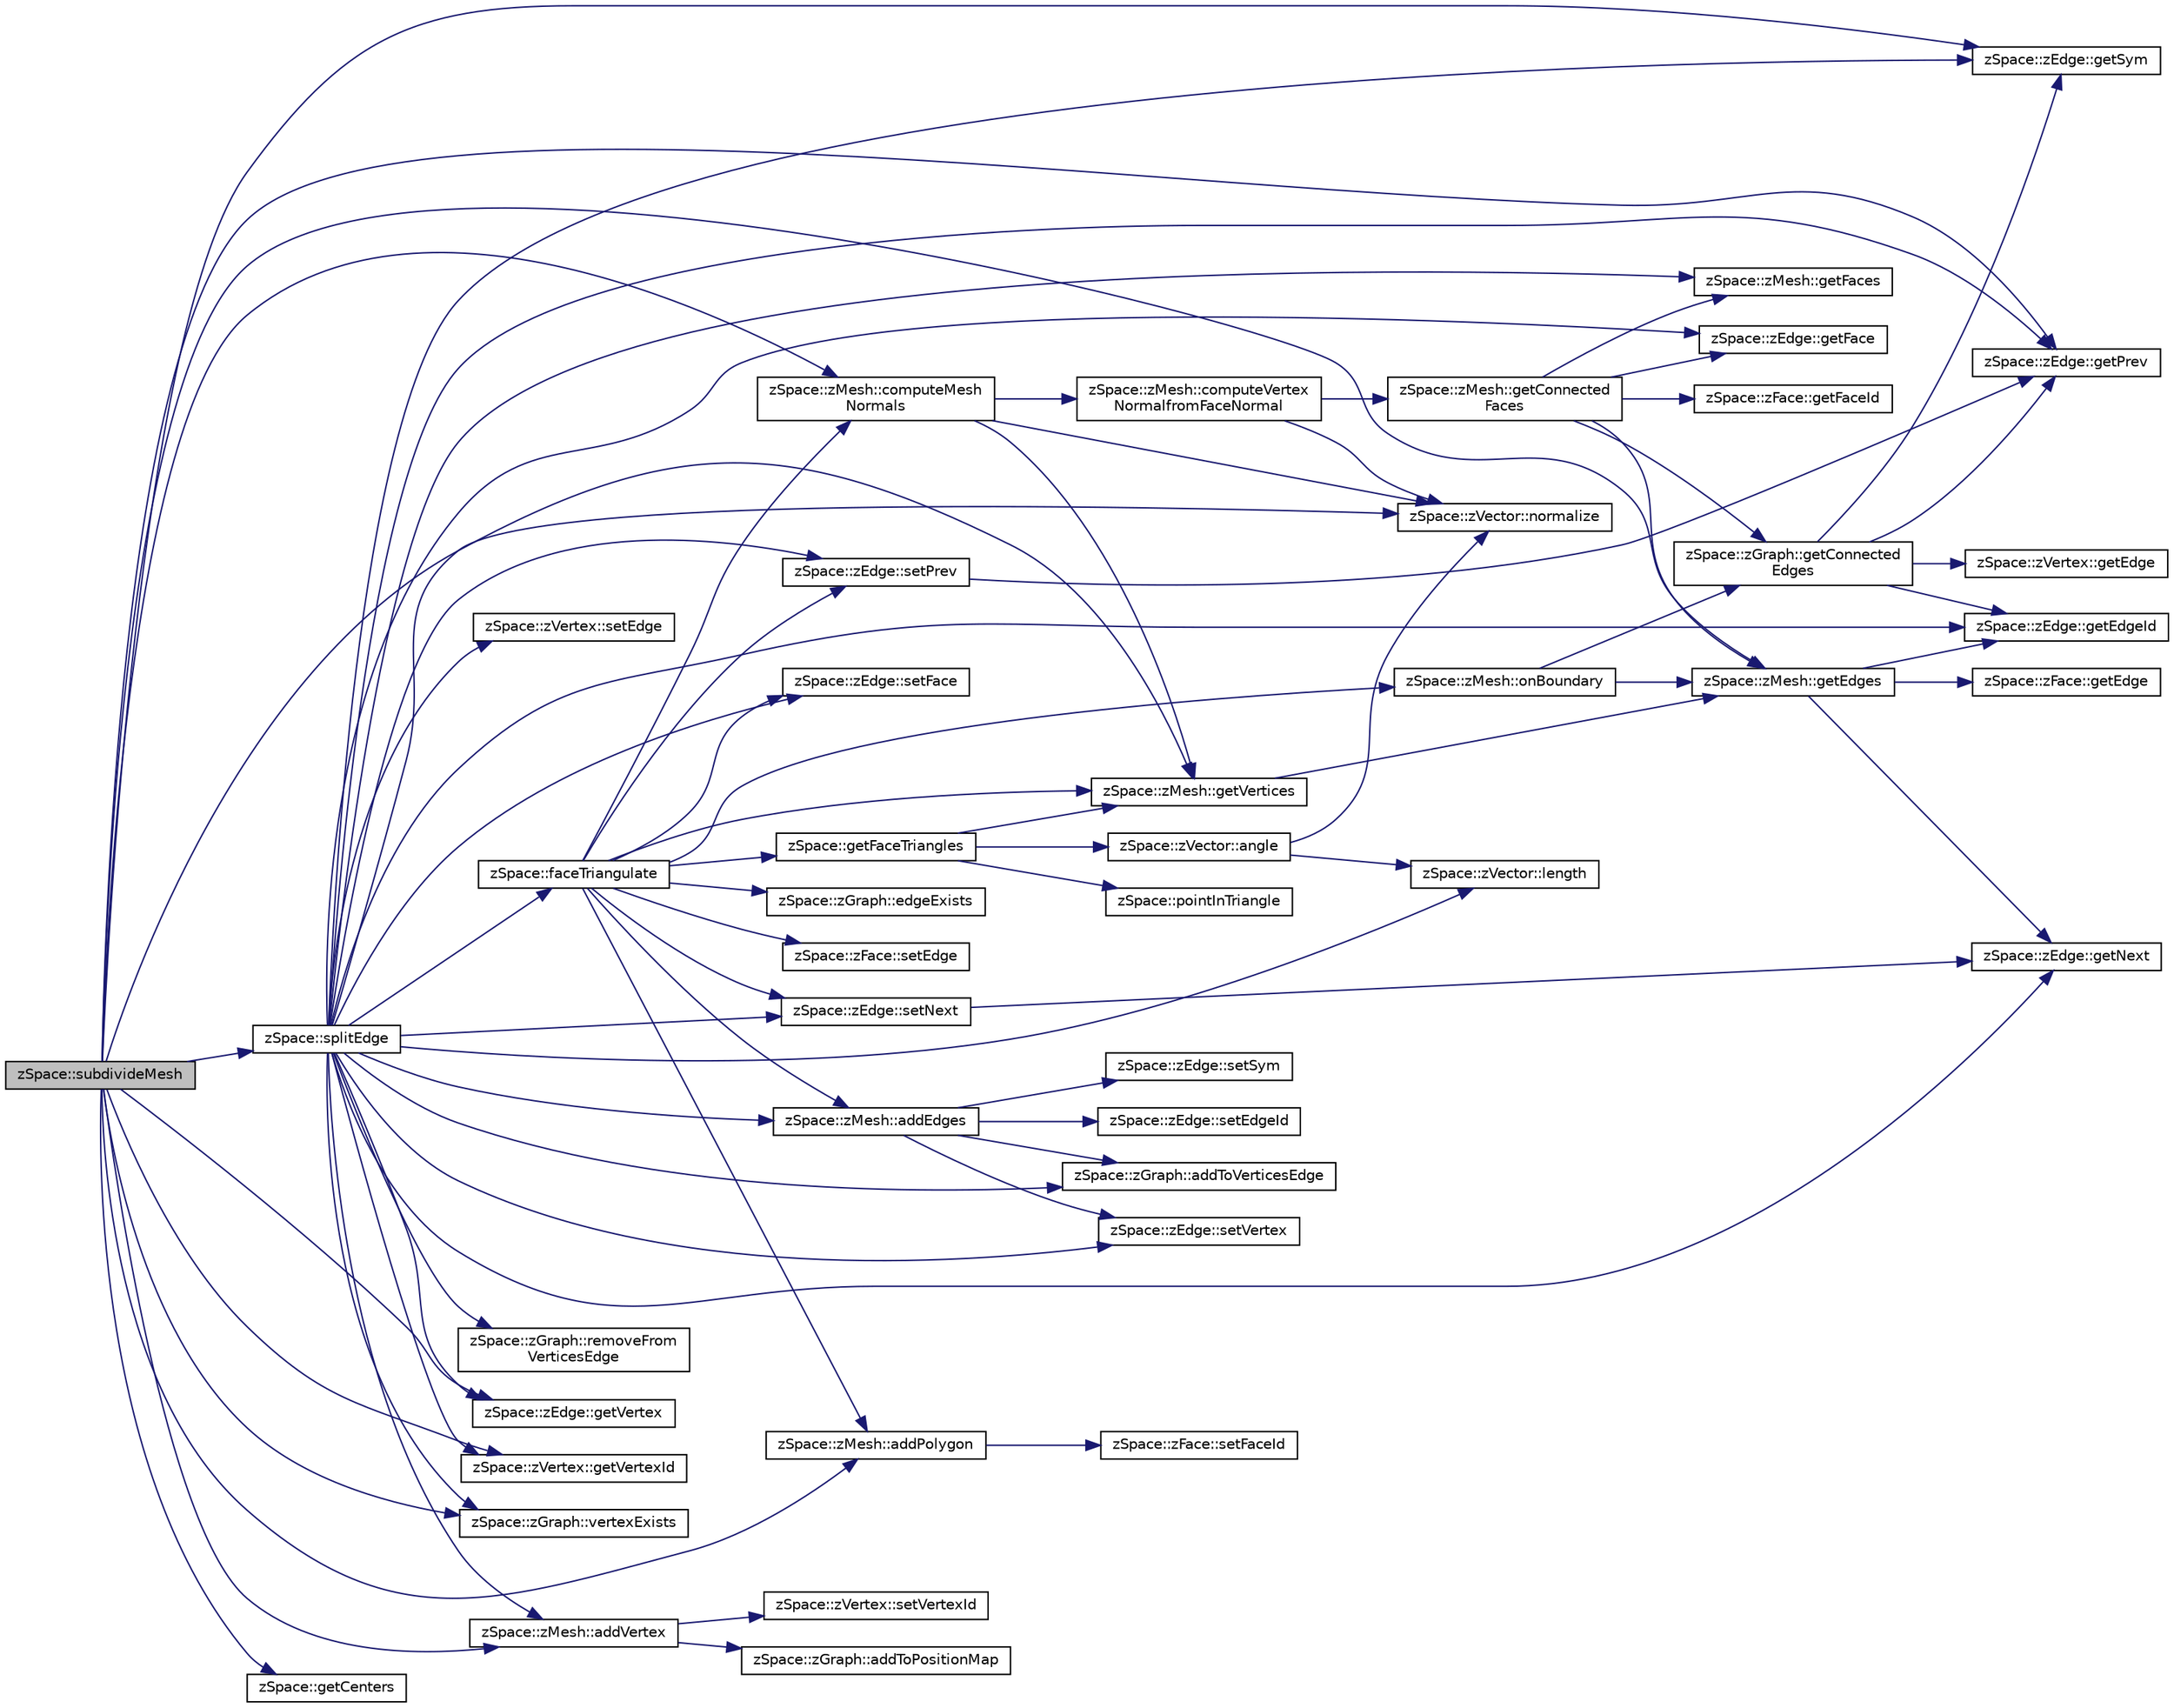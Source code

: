 digraph "zSpace::subdivideMesh"
{
 // LATEX_PDF_SIZE
  edge [fontname="Helvetica",fontsize="10",labelfontname="Helvetica",labelfontsize="10"];
  node [fontname="Helvetica",fontsize="10",shape=record];
  rankdir="LR";
  Node491 [label="zSpace::subdivideMesh",height=0.2,width=0.4,color="black", fillcolor="grey75", style="filled", fontcolor="black",tooltip="This method subdivides all the faces and edges of the mesh."];
  Node491 -> Node492 [color="midnightblue",fontsize="10",style="solid",fontname="Helvetica"];
  Node492 [label="zSpace::splitEdge",height=0.2,width=0.4,color="black", fillcolor="white", style="filled",URL="$group__z_mesh_modifiers.html#gae7cb2380ed0e9717421bf19db5817cd6",tooltip="This method splits an edge and inserts a vertex along the edge at the input factor."];
  Node492 -> Node493 [color="midnightblue",fontsize="10",style="solid",fontname="Helvetica"];
  Node493 [label="zSpace::zMesh::getFaces",height=0.2,width=0.4,color="black", fillcolor="white", style="filled",URL="$classz_space_1_1z_mesh.html#a54de57657a7d157447b019fab56e2765",tooltip="This method gets the faces attached to input zEdge."];
  Node492 -> Node494 [color="midnightblue",fontsize="10",style="solid",fontname="Helvetica"];
  Node494 [label="zSpace::zEdge::getSym",height=0.2,width=0.4,color="black", fillcolor="white", style="filled",URL="$classz_space_1_1z_edge.html#a461679ac74cc371ad32e94092848f536",tooltip="This method returns the symmetry edge of current zEdge."];
  Node492 -> Node495 [color="midnightblue",fontsize="10",style="solid",fontname="Helvetica"];
  Node495 [label="zSpace::zEdge::getNext",height=0.2,width=0.4,color="black", fillcolor="white", style="filled",URL="$classz_space_1_1z_edge.html#a3bce594c06fc4450ce8af3c0b98e2ae3",tooltip="This method returns the next edge of current zEdge."];
  Node492 -> Node496 [color="midnightblue",fontsize="10",style="solid",fontname="Helvetica"];
  Node496 [label="zSpace::zEdge::getPrev",height=0.2,width=0.4,color="black", fillcolor="white", style="filled",URL="$classz_space_1_1z_edge.html#a01d9d153f7c5ec381474e815384f7d30",tooltip="This method returns the previous edge of current zEdge."];
  Node492 -> Node497 [color="midnightblue",fontsize="10",style="solid",fontname="Helvetica"];
  Node497 [label="zSpace::zEdge::getVertex",height=0.2,width=0.4,color="black", fillcolor="white", style="filled",URL="$classz_space_1_1z_edge.html#a07c082aa54f78145fdcd5e5e4bb889f1",tooltip="This method returns the vertex pointed to by the current zEdge."];
  Node492 -> Node498 [color="midnightblue",fontsize="10",style="solid",fontname="Helvetica"];
  Node498 [label="zSpace::zVertex::getVertexId",height=0.2,width=0.4,color="black", fillcolor="white", style="filled",URL="$classz_space_1_1z_vertex.html#ae6637ab378719b6c68c8237777fd065e",tooltip="This method returns the vertexId of current zVertex."];
  Node492 -> Node499 [color="midnightblue",fontsize="10",style="solid",fontname="Helvetica"];
  Node499 [label="zSpace::zVector::length",height=0.2,width=0.4,color="black", fillcolor="white", style="filled",URL="$classz_space_1_1z_vector.html#aa3e1fd350f48b30428f95e716a4e3400",tooltip="This method returns the magnitude/length of the zVector."];
  Node492 -> Node500 [color="midnightblue",fontsize="10",style="solid",fontname="Helvetica"];
  Node500 [label="zSpace::zVector::normalize",height=0.2,width=0.4,color="black", fillcolor="white", style="filled",URL="$classz_space_1_1z_vector.html#a27d075d5055bb92ddfe63fae4010339b",tooltip="This method normalizes the vector to unit length."];
  Node492 -> Node501 [color="midnightblue",fontsize="10",style="solid",fontname="Helvetica"];
  Node501 [label="zSpace::zGraph::vertexExists",height=0.2,width=0.4,color="black", fillcolor="white", style="filled",URL="$classz_space_1_1z_graph.html#a24434f5c8a1a1afef2c7b16a9683d91a",tooltip="This method detemines if a vertex already exists at the input position."];
  Node492 -> Node502 [color="midnightblue",fontsize="10",style="solid",fontname="Helvetica"];
  Node502 [label="zSpace::zMesh::addVertex",height=0.2,width=0.4,color="black", fillcolor="white", style="filled",URL="$classz_space_1_1z_mesh.html#a4f1e58811274fba10eb3bd6abf29b860",tooltip="This method adds a vertex to the vertices array."];
  Node502 -> Node503 [color="midnightblue",fontsize="10",style="solid",fontname="Helvetica"];
  Node503 [label="zSpace::zGraph::addToPositionMap",height=0.2,width=0.4,color="black", fillcolor="white", style="filled",URL="$classz_space_1_1z_graph.html#a68823d66afc73b8d1393bafc64e40226",tooltip="This method adds the position given by input vector to the positionVertex Map."];
  Node502 -> Node504 [color="midnightblue",fontsize="10",style="solid",fontname="Helvetica"];
  Node504 [label="zSpace::zVertex::setVertexId",height=0.2,width=0.4,color="black", fillcolor="white", style="filled",URL="$classz_space_1_1z_vertex.html#acdc6ae4132453c803268949dcc104df1",tooltip="This method sets the vertexId of current zVertex to the the input value."];
  Node492 -> Node505 [color="midnightblue",fontsize="10",style="solid",fontname="Helvetica"];
  Node505 [label="zSpace::zGraph::removeFrom\lVerticesEdge",height=0.2,width=0.4,color="black", fillcolor="white", style="filled",URL="$classz_space_1_1z_graph.html#aee83e9852b220df1b5ec0c2fdec8040e",tooltip="This method removes both the half-edges given given by vertex input indices from the VerticesEdge Map..."];
  Node492 -> Node506 [color="midnightblue",fontsize="10",style="solid",fontname="Helvetica"];
  Node506 [label="zSpace::zMesh::addEdges",height=0.2,width=0.4,color="black", fillcolor="white", style="filled",URL="$classz_space_1_1z_mesh.html#ad1defab345c4b6e08269afd38c1b4db3",tooltip="This method adds an edge and its symmetry edge to the edges array."];
  Node506 -> Node507 [color="midnightblue",fontsize="10",style="solid",fontname="Helvetica"];
  Node507 [label="zSpace::zGraph::addToVerticesEdge",height=0.2,width=0.4,color="black", fillcolor="white", style="filled",URL="$classz_space_1_1z_graph.html#a2fc8a067026f05b77331a484827d7db9",tooltip="This method adds both the half-edges given by input vertex indices to the VerticesEdge Map."];
  Node506 -> Node508 [color="midnightblue",fontsize="10",style="solid",fontname="Helvetica"];
  Node508 [label="zSpace::zEdge::setEdgeId",height=0.2,width=0.4,color="black", fillcolor="white", style="filled",URL="$classz_space_1_1z_edge.html#a3569f2c4f69d82e27db48867a064d40f",tooltip="This method sets the edgeId of current zEdge to the the input value."];
  Node506 -> Node509 [color="midnightblue",fontsize="10",style="solid",fontname="Helvetica"];
  Node509 [label="zSpace::zEdge::setVertex",height=0.2,width=0.4,color="black", fillcolor="white", style="filled",URL="$classz_space_1_1z_edge.html#a93530eb3a1da2c02225f30e011db6b7f",tooltip="This method sets the vertex pointed to by the current zEdge to the the input zVertex."];
  Node506 -> Node510 [color="midnightblue",fontsize="10",style="solid",fontname="Helvetica"];
  Node510 [label="zSpace::zEdge::setSym",height=0.2,width=0.4,color="black", fillcolor="white", style="filled",URL="$classz_space_1_1z_edge.html#a7d1c8dcd2272dff68a7f38a3326e8a7d",tooltip="This method sets the symmetry edge of current zEdge to the the input edge."];
  Node492 -> Node511 [color="midnightblue",fontsize="10",style="solid",fontname="Helvetica"];
  Node511 [label="zSpace::zVertex::setEdge",height=0.2,width=0.4,color="black", fillcolor="white", style="filled",URL="$classz_space_1_1z_vertex.html#a5fdd172f3ae9dcb71b720574f05ca037",tooltip="This method sets the associated edge of current zVertex to the the input edge."];
  Node492 -> Node509 [color="midnightblue",fontsize="10",style="solid",fontname="Helvetica"];
  Node492 -> Node512 [color="midnightblue",fontsize="10",style="solid",fontname="Helvetica"];
  Node512 [label="zSpace::zEdge::setNext",height=0.2,width=0.4,color="black", fillcolor="white", style="filled",URL="$classz_space_1_1z_edge.html#a5998712a83b56abd65880f3125f0d3c9",tooltip="This method sets the next edge of current zEdge to the the input edge."];
  Node512 -> Node495 [color="midnightblue",fontsize="10",style="solid",fontname="Helvetica"];
  Node492 -> Node513 [color="midnightblue",fontsize="10",style="solid",fontname="Helvetica"];
  Node513 [label="zSpace::zEdge::setPrev",height=0.2,width=0.4,color="black", fillcolor="white", style="filled",URL="$classz_space_1_1z_edge.html#af97abc7295676b01bc278123c86ba0b9",tooltip="This method sets the previous edge of current zEdge to the the input edge."];
  Node513 -> Node496 [color="midnightblue",fontsize="10",style="solid",fontname="Helvetica"];
  Node492 -> Node514 [color="midnightblue",fontsize="10",style="solid",fontname="Helvetica"];
  Node514 [label="zSpace::zEdge::getFace",height=0.2,width=0.4,color="black", fillcolor="white", style="filled",URL="$classz_space_1_1z_edge.html#a5646e5bc6a828a39ea287c3c78cfefc9",tooltip="This method returns the face pointed to by the current zEdge."];
  Node492 -> Node515 [color="midnightblue",fontsize="10",style="solid",fontname="Helvetica"];
  Node515 [label="zSpace::zEdge::setFace",height=0.2,width=0.4,color="black", fillcolor="white", style="filled",URL="$classz_space_1_1z_edge.html#a7e75a5d8239e9ffc5e5f3104db769519",tooltip="This method sets the face pointed to by the current zEdge to the the input zFace."];
  Node492 -> Node507 [color="midnightblue",fontsize="10",style="solid",fontname="Helvetica"];
  Node492 -> Node516 [color="midnightblue",fontsize="10",style="solid",fontname="Helvetica"];
  Node516 [label="zSpace::zEdge::getEdgeId",height=0.2,width=0.4,color="black", fillcolor="white", style="filled",URL="$classz_space_1_1z_edge.html#acd6947ccba055fa6c31d6d386fe68e12",tooltip="This method returns the edgeId of current zEdge."];
  Node492 -> Node517 [color="midnightblue",fontsize="10",style="solid",fontname="Helvetica"];
  Node517 [label="zSpace::faceTriangulate",height=0.2,width=0.4,color="black", fillcolor="white", style="filled",URL="$group__z_mesh_modifiers.html#ga436ab6f006de6e8dcd08c030fed4feb1",tooltip="This method triangulates the input face of the mesh."];
  Node517 -> Node518 [color="midnightblue",fontsize="10",style="solid",fontname="Helvetica"];
  Node518 [label="zSpace::zMesh::computeMesh\lNormals",height=0.2,width=0.4,color="black", fillcolor="white", style="filled",URL="$classz_space_1_1z_mesh.html#a42be75e01f9b3704fcc85fd745952b22",tooltip="This method computes the normals assoicated with vertices and polygon faces ."];
  Node518 -> Node519 [color="midnightblue",fontsize="10",style="solid",fontname="Helvetica"];
  Node519 [label="zSpace::zMesh::getVertices",height=0.2,width=0.4,color="black", fillcolor="white", style="filled",URL="$classz_space_1_1z_mesh.html#aa3010b8075e42f14efd4c3605085093b",tooltip="This method gets the vertices attached to input zEdge or zFace."];
  Node519 -> Node520 [color="midnightblue",fontsize="10",style="solid",fontname="Helvetica"];
  Node520 [label="zSpace::zMesh::getEdges",height=0.2,width=0.4,color="black", fillcolor="white", style="filled",URL="$classz_space_1_1z_mesh.html#aa705d823873a948a1b62723f24a921b2",tooltip="This method gets the edges of a zFace."];
  Node520 -> Node521 [color="midnightblue",fontsize="10",style="solid",fontname="Helvetica"];
  Node521 [label="zSpace::zFace::getEdge",height=0.2,width=0.4,color="black", fillcolor="white", style="filled",URL="$classz_space_1_1z_face.html#a69a14a515b179226aad1cbc3d7663163",tooltip="This method returns the associated edge of current zFace."];
  Node520 -> Node516 [color="midnightblue",fontsize="10",style="solid",fontname="Helvetica"];
  Node520 -> Node495 [color="midnightblue",fontsize="10",style="solid",fontname="Helvetica"];
  Node518 -> Node500 [color="midnightblue",fontsize="10",style="solid",fontname="Helvetica"];
  Node518 -> Node522 [color="midnightblue",fontsize="10",style="solid",fontname="Helvetica"];
  Node522 [label="zSpace::zMesh::computeVertex\lNormalfromFaceNormal",height=0.2,width=0.4,color="black", fillcolor="white", style="filled",URL="$classz_space_1_1z_mesh.html#ac27b3838590a838a11243e4fd6ad0b6d",tooltip="This method computes the vertex normals based on the face normals."];
  Node522 -> Node523 [color="midnightblue",fontsize="10",style="solid",fontname="Helvetica"];
  Node523 [label="zSpace::zMesh::getConnected\lFaces",height=0.2,width=0.4,color="black", fillcolor="white", style="filled",URL="$classz_space_1_1z_mesh.html#af37006a17bd4e6945860281a4cbef861",tooltip="This method gets the faces connected to input zVertex or zFace."];
  Node523 -> Node524 [color="midnightblue",fontsize="10",style="solid",fontname="Helvetica"];
  Node524 [label="zSpace::zGraph::getConnected\lEdges",height=0.2,width=0.4,color="black", fillcolor="white", style="filled",URL="$classz_space_1_1z_graph.html#ab623e9a3bfc70e1f140b911cb0645bd2",tooltip="This method gets the edges connected to input zVertex or zEdge."];
  Node524 -> Node525 [color="midnightblue",fontsize="10",style="solid",fontname="Helvetica"];
  Node525 [label="zSpace::zVertex::getEdge",height=0.2,width=0.4,color="black", fillcolor="white", style="filled",URL="$classz_space_1_1z_vertex.html#a7d187864963f642666b8c3bcfecee6e9",tooltip="This method returns the associated edge of current zVertex."];
  Node524 -> Node516 [color="midnightblue",fontsize="10",style="solid",fontname="Helvetica"];
  Node524 -> Node496 [color="midnightblue",fontsize="10",style="solid",fontname="Helvetica"];
  Node524 -> Node494 [color="midnightblue",fontsize="10",style="solid",fontname="Helvetica"];
  Node523 -> Node514 [color="midnightblue",fontsize="10",style="solid",fontname="Helvetica"];
  Node523 -> Node526 [color="midnightblue",fontsize="10",style="solid",fontname="Helvetica"];
  Node526 [label="zSpace::zFace::getFaceId",height=0.2,width=0.4,color="black", fillcolor="white", style="filled",URL="$classz_space_1_1z_face.html#a117849660e4f7f800a8562a61964c8e9",tooltip="This method returns the faceId of current zFace."];
  Node523 -> Node520 [color="midnightblue",fontsize="10",style="solid",fontname="Helvetica"];
  Node523 -> Node493 [color="midnightblue",fontsize="10",style="solid",fontname="Helvetica"];
  Node522 -> Node500 [color="midnightblue",fontsize="10",style="solid",fontname="Helvetica"];
  Node517 -> Node519 [color="midnightblue",fontsize="10",style="solid",fontname="Helvetica"];
  Node517 -> Node527 [color="midnightblue",fontsize="10",style="solid",fontname="Helvetica"];
  Node527 [label="zSpace::getFaceTriangles",height=0.2,width=0.4,color="black", fillcolor="white", style="filled",URL="$group__z_mesh_utilities.html#ga1d81b6e6cd06dd32b7795275da6a808c",tooltip="This method triangulates the input polygon using ear clipping algorithm."];
  Node527 -> Node519 [color="midnightblue",fontsize="10",style="solid",fontname="Helvetica"];
  Node527 -> Node528 [color="midnightblue",fontsize="10",style="solid",fontname="Helvetica"];
  Node528 [label="zSpace::zVector::angle",height=0.2,width=0.4,color="black", fillcolor="white", style="filled",URL="$classz_space_1_1z_vector.html#acf4156a0599baccfab7d3ff64bf4c209",tooltip="This method returns the angle between the current zVector and input zVector."];
  Node528 -> Node500 [color="midnightblue",fontsize="10",style="solid",fontname="Helvetica"];
  Node528 -> Node499 [color="midnightblue",fontsize="10",style="solid",fontname="Helvetica"];
  Node527 -> Node529 [color="midnightblue",fontsize="10",style="solid",fontname="Helvetica"];
  Node529 [label="zSpace::pointInTriangle",height=0.2,width=0.4,color="black", fillcolor="white", style="filled",URL="$group__z_vector_matrix_utilities.html#ga5d522fc391c13d491f20a1d3a87996ca",tooltip="This method checks if the given input points liess within the input triangle."];
  Node517 -> Node530 [color="midnightblue",fontsize="10",style="solid",fontname="Helvetica"];
  Node530 [label="zSpace::zGraph::edgeExists",height=0.2,width=0.4,color="black", fillcolor="white", style="filled",URL="$classz_space_1_1z_graph.html#a9c39b6d38d931985c840faa5a86a886c",tooltip="This method detemines if an edge already exists between input vertices."];
  Node517 -> Node531 [color="midnightblue",fontsize="10",style="solid",fontname="Helvetica"];
  Node531 [label="zSpace::zMesh::onBoundary",height=0.2,width=0.4,color="black", fillcolor="white", style="filled",URL="$classz_space_1_1z_mesh.html#aca5218f8a8b5c5f1cde25440d08c57d6",tooltip="This method determines if input zVertex or zEdge or zFace is on the boundary."];
  Node531 -> Node524 [color="midnightblue",fontsize="10",style="solid",fontname="Helvetica"];
  Node531 -> Node520 [color="midnightblue",fontsize="10",style="solid",fontname="Helvetica"];
  Node517 -> Node506 [color="midnightblue",fontsize="10",style="solid",fontname="Helvetica"];
  Node517 -> Node532 [color="midnightblue",fontsize="10",style="solid",fontname="Helvetica"];
  Node532 [label="zSpace::zMesh::addPolygon",height=0.2,width=0.4,color="black", fillcolor="white", style="filled",URL="$classz_space_1_1z_mesh.html#abb95d78c8893bcc3c37ef5d7241f15a4",tooltip="This method adds a face with null edge pointer to the faces array."];
  Node532 -> Node533 [color="midnightblue",fontsize="10",style="solid",fontname="Helvetica"];
  Node533 [label="zSpace::zFace::setFaceId",height=0.2,width=0.4,color="black", fillcolor="white", style="filled",URL="$classz_space_1_1z_face.html#a86c38a1ccc49701e0f35eb2c64a13b8a",tooltip="This method sets the faceId of current zFace to the the input value."];
  Node517 -> Node534 [color="midnightblue",fontsize="10",style="solid",fontname="Helvetica"];
  Node534 [label="zSpace::zFace::setEdge",height=0.2,width=0.4,color="black", fillcolor="white", style="filled",URL="$classz_space_1_1z_face.html#a3701746b7939f7e780ed042bad050ad7",tooltip="This method sets the associated edge of current zFace to the the input edge."];
  Node517 -> Node515 [color="midnightblue",fontsize="10",style="solid",fontname="Helvetica"];
  Node517 -> Node512 [color="midnightblue",fontsize="10",style="solid",fontname="Helvetica"];
  Node517 -> Node513 [color="midnightblue",fontsize="10",style="solid",fontname="Helvetica"];
  Node491 -> Node535 [color="midnightblue",fontsize="10",style="solid",fontname="Helvetica"];
  Node535 [label="zSpace::getCenters",height=0.2,width=0.4,color="black", fillcolor="white", style="filled",URL="$group__z_graph_mesh_utilities.html#ga150a761e741dcc8e927aba87cc016de3",tooltip="This method computes the centers of a all edges or faces of a zGraph/zMesh."];
  Node491 -> Node520 [color="midnightblue",fontsize="10",style="solid",fontname="Helvetica"];
  Node491 -> Node519 [color="midnightblue",fontsize="10",style="solid",fontname="Helvetica"];
  Node491 -> Node501 [color="midnightblue",fontsize="10",style="solid",fontname="Helvetica"];
  Node491 -> Node502 [color="midnightblue",fontsize="10",style="solid",fontname="Helvetica"];
  Node491 -> Node497 [color="midnightblue",fontsize="10",style="solid",fontname="Helvetica"];
  Node491 -> Node498 [color="midnightblue",fontsize="10",style="solid",fontname="Helvetica"];
  Node491 -> Node496 [color="midnightblue",fontsize="10",style="solid",fontname="Helvetica"];
  Node491 -> Node494 [color="midnightblue",fontsize="10",style="solid",fontname="Helvetica"];
  Node491 -> Node532 [color="midnightblue",fontsize="10",style="solid",fontname="Helvetica"];
  Node491 -> Node518 [color="midnightblue",fontsize="10",style="solid",fontname="Helvetica"];
}
